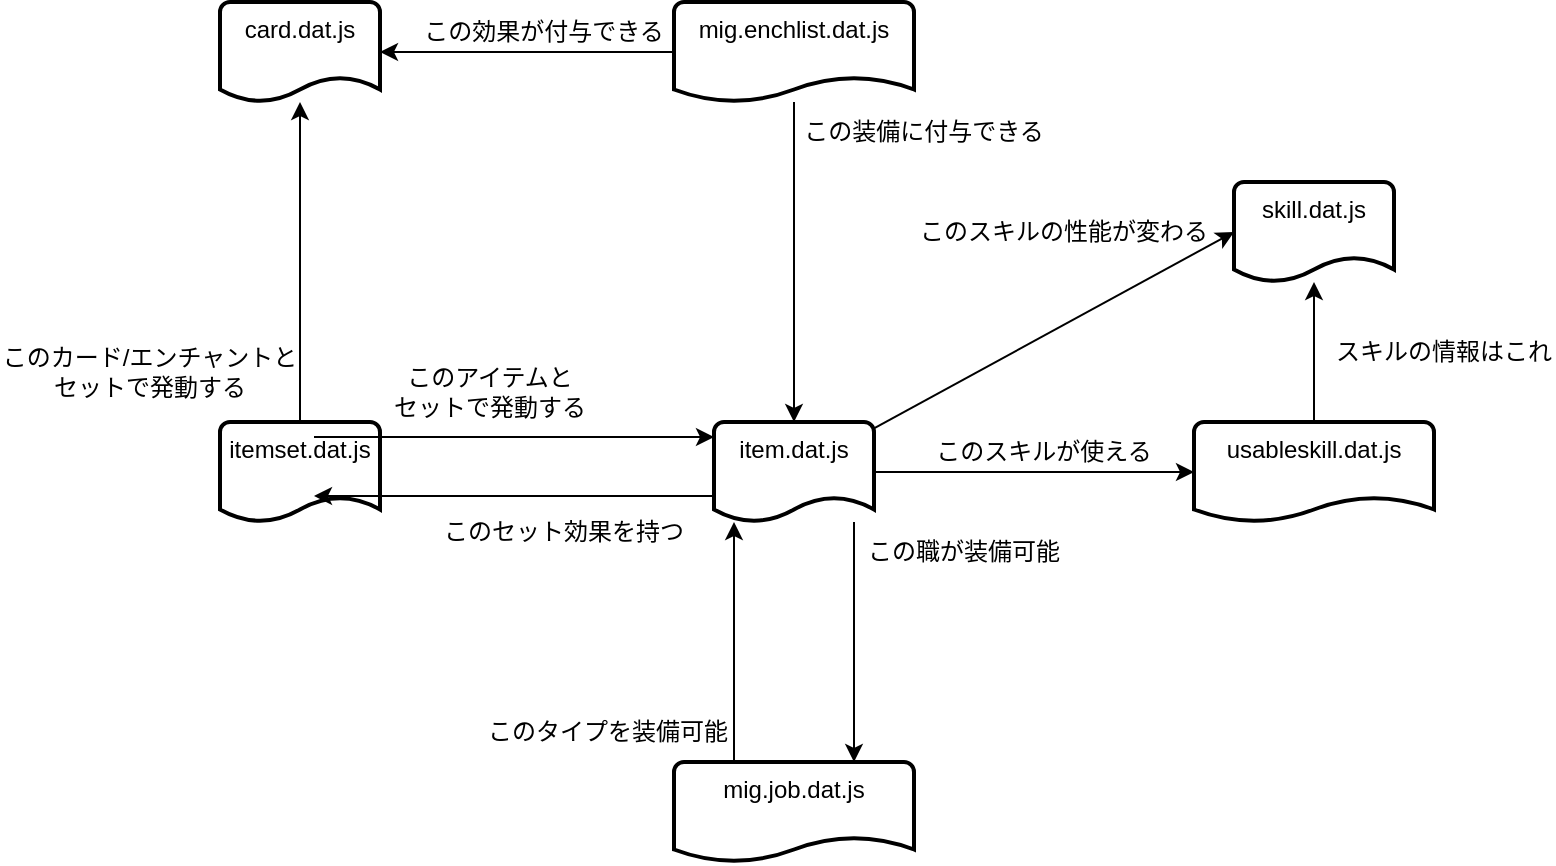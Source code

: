 <mxfile>
    <diagram name="ページ1" id="lIWD8rfaxodonx493o7T">
        <mxGraphModel dx="1090" dy="825" grid="1" gridSize="10" guides="1" tooltips="1" connect="1" arrows="1" fold="1" page="1" pageScale="1" pageWidth="827" pageHeight="1169" math="0" shadow="0">
            <root>
                <mxCell id="0"/>
                <mxCell id="1" parent="0"/>
                <mxCell id="XJWeRA6G3s2P3Jyl9n3Q-22" style="edgeStyle=orthogonalEdgeStyle;rounded=0;orthogonalLoop=1;jettySize=auto;html=1;" parent="1" edge="1">
                    <mxGeometry relative="1" as="geometry">
                        <mxPoint x="457" y="415" as="sourcePoint"/>
                        <mxPoint x="457" y="535" as="targetPoint"/>
                    </mxGeometry>
                </mxCell>
                <mxCell id="XJWeRA6G3s2P3Jyl9n3Q-1" value="item.dat.js" style="strokeWidth=2;html=1;shape=mxgraph.flowchart.document2;whiteSpace=wrap;size=0.25;verticalAlign=top;horizontal=1;" parent="1" vertex="1">
                    <mxGeometry x="387" y="365" width="80" height="50" as="geometry"/>
                </mxCell>
                <mxCell id="XJWeRA6G3s2P3Jyl9n3Q-16" style="edgeStyle=orthogonalEdgeStyle;rounded=0;orthogonalLoop=1;jettySize=auto;html=1;" parent="1" source="XJWeRA6G3s2P3Jyl9n3Q-2" target="XJWeRA6G3s2P3Jyl9n3Q-3" edge="1">
                    <mxGeometry relative="1" as="geometry"/>
                </mxCell>
                <mxCell id="XJWeRA6G3s2P3Jyl9n3Q-2" value="itemset.dat.js" style="strokeWidth=2;html=1;shape=mxgraph.flowchart.document2;whiteSpace=wrap;size=0.25;verticalAlign=top;horizontal=1;" parent="1" vertex="1">
                    <mxGeometry x="140" y="365" width="80" height="50" as="geometry"/>
                </mxCell>
                <mxCell id="XJWeRA6G3s2P3Jyl9n3Q-3" value="card.dat.js" style="strokeWidth=2;html=1;shape=mxgraph.flowchart.document2;whiteSpace=wrap;size=0.25;verticalAlign=top;horizontal=1;" parent="1" vertex="1">
                    <mxGeometry x="140" y="155" width="80" height="50" as="geometry"/>
                </mxCell>
                <mxCell id="XJWeRA6G3s2P3Jyl9n3Q-13" style="edgeStyle=orthogonalEdgeStyle;rounded=0;orthogonalLoop=1;jettySize=auto;html=1;" parent="1" source="XJWeRA6G3s2P3Jyl9n3Q-4" target="XJWeRA6G3s2P3Jyl9n3Q-1" edge="1">
                    <mxGeometry relative="1" as="geometry"/>
                </mxCell>
                <mxCell id="XJWeRA6G3s2P3Jyl9n3Q-14" style="edgeStyle=orthogonalEdgeStyle;rounded=0;orthogonalLoop=1;jettySize=auto;html=1;" parent="1" source="XJWeRA6G3s2P3Jyl9n3Q-4" target="XJWeRA6G3s2P3Jyl9n3Q-3" edge="1">
                    <mxGeometry relative="1" as="geometry"/>
                </mxCell>
                <mxCell id="XJWeRA6G3s2P3Jyl9n3Q-4" value="mig.enchlist.dat.js" style="strokeWidth=2;html=1;shape=mxgraph.flowchart.document2;whiteSpace=wrap;size=0.25;verticalAlign=top;horizontal=1;" parent="1" vertex="1">
                    <mxGeometry x="367" y="155" width="120" height="50" as="geometry"/>
                </mxCell>
                <mxCell id="XJWeRA6G3s2P3Jyl9n3Q-7" style="edgeStyle=orthogonalEdgeStyle;rounded=0;orthogonalLoop=1;jettySize=auto;html=1;" parent="1" source="XJWeRA6G3s2P3Jyl9n3Q-5" target="XJWeRA6G3s2P3Jyl9n3Q-6" edge="1">
                    <mxGeometry relative="1" as="geometry"/>
                </mxCell>
                <mxCell id="XJWeRA6G3s2P3Jyl9n3Q-5" value="usableskill.dat.js" style="strokeWidth=2;html=1;shape=mxgraph.flowchart.document2;whiteSpace=wrap;size=0.25;verticalAlign=top;horizontal=1;" parent="1" vertex="1">
                    <mxGeometry x="627" y="365" width="120" height="50" as="geometry"/>
                </mxCell>
                <mxCell id="XJWeRA6G3s2P3Jyl9n3Q-6" value="skill.dat.js" style="strokeWidth=2;html=1;shape=mxgraph.flowchart.document2;whiteSpace=wrap;size=0.25;verticalAlign=top;horizontal=1;" parent="1" vertex="1">
                    <mxGeometry x="647" y="245" width="80" height="50" as="geometry"/>
                </mxCell>
                <mxCell id="XJWeRA6G3s2P3Jyl9n3Q-8" style="rounded=0;orthogonalLoop=1;jettySize=auto;html=1;entryX=0;entryY=0.5;entryDx=0;entryDy=0;entryPerimeter=0;" parent="1" source="XJWeRA6G3s2P3Jyl9n3Q-1" target="XJWeRA6G3s2P3Jyl9n3Q-6" edge="1">
                    <mxGeometry relative="1" as="geometry"/>
                </mxCell>
                <mxCell id="XJWeRA6G3s2P3Jyl9n3Q-9" style="edgeStyle=orthogonalEdgeStyle;rounded=0;orthogonalLoop=1;jettySize=auto;html=1;entryX=0;entryY=0.5;entryDx=0;entryDy=0;entryPerimeter=0;" parent="1" source="XJWeRA6G3s2P3Jyl9n3Q-1" target="XJWeRA6G3s2P3Jyl9n3Q-5" edge="1">
                    <mxGeometry relative="1" as="geometry"/>
                </mxCell>
                <mxCell id="XJWeRA6G3s2P3Jyl9n3Q-17" value="mig.job.dat.js" style="strokeWidth=2;html=1;shape=mxgraph.flowchart.document2;whiteSpace=wrap;size=0.25;verticalAlign=top;horizontal=1;" parent="1" vertex="1">
                    <mxGeometry x="367" y="535" width="120" height="50" as="geometry"/>
                </mxCell>
                <mxCell id="XJWeRA6G3s2P3Jyl9n3Q-19" value="この職が装備可能" style="text;html=1;strokeColor=none;fillColor=none;align=center;verticalAlign=middle;whiteSpace=wrap;rounded=0;" parent="1" vertex="1">
                    <mxGeometry x="457" y="415" width="110" height="30" as="geometry"/>
                </mxCell>
                <mxCell id="XJWeRA6G3s2P3Jyl9n3Q-20" value="このタイプを装備可能" style="text;html=1;strokeColor=none;fillColor=none;align=center;verticalAlign=middle;whiteSpace=wrap;rounded=0;" parent="1" vertex="1">
                    <mxGeometry x="267" y="505" width="134" height="30" as="geometry"/>
                </mxCell>
                <mxCell id="XJWeRA6G3s2P3Jyl9n3Q-21" style="edgeStyle=orthogonalEdgeStyle;rounded=0;orthogonalLoop=1;jettySize=auto;html=1;exitX=0.25;exitY=0;exitDx=0;exitDy=0;exitPerimeter=0;" parent="1" source="XJWeRA6G3s2P3Jyl9n3Q-17" edge="1">
                    <mxGeometry relative="1" as="geometry">
                        <mxPoint x="397" y="415" as="targetPoint"/>
                    </mxGeometry>
                </mxCell>
                <mxCell id="XJWeRA6G3s2P3Jyl9n3Q-23" value="このスキルが使える" style="text;html=1;strokeColor=none;fillColor=none;align=center;verticalAlign=middle;whiteSpace=wrap;rounded=0;" parent="1" vertex="1">
                    <mxGeometry x="497" y="365" width="110" height="30" as="geometry"/>
                </mxCell>
                <mxCell id="XJWeRA6G3s2P3Jyl9n3Q-24" value="スキルの情報はこれ" style="text;html=1;strokeColor=none;fillColor=none;align=center;verticalAlign=middle;whiteSpace=wrap;rounded=0;" parent="1" vertex="1">
                    <mxGeometry x="697" y="315" width="110" height="30" as="geometry"/>
                </mxCell>
                <mxCell id="XJWeRA6G3s2P3Jyl9n3Q-25" value="このスキルの性能が変わる" style="text;html=1;strokeColor=none;fillColor=none;align=center;verticalAlign=middle;whiteSpace=wrap;rounded=0;" parent="1" vertex="1">
                    <mxGeometry x="487" y="255" width="150" height="30" as="geometry"/>
                </mxCell>
                <mxCell id="XJWeRA6G3s2P3Jyl9n3Q-26" value="この装備に付与できる" style="text;html=1;strokeColor=none;fillColor=none;align=center;verticalAlign=middle;whiteSpace=wrap;rounded=0;" parent="1" vertex="1">
                    <mxGeometry x="417" y="205" width="150" height="30" as="geometry"/>
                </mxCell>
                <mxCell id="XJWeRA6G3s2P3Jyl9n3Q-27" value="この効果が付与できる" style="text;html=1;strokeColor=none;fillColor=none;align=center;verticalAlign=middle;whiteSpace=wrap;rounded=0;" parent="1" vertex="1">
                    <mxGeometry x="227" y="155" width="150" height="30" as="geometry"/>
                </mxCell>
                <mxCell id="XJWeRA6G3s2P3Jyl9n3Q-28" value="このカード/エンチャントとセットで発動する" style="text;html=1;strokeColor=none;fillColor=none;align=center;verticalAlign=middle;whiteSpace=wrap;rounded=0;" parent="1" vertex="1">
                    <mxGeometry x="30" y="325" width="150" height="30" as="geometry"/>
                </mxCell>
                <mxCell id="XJWeRA6G3s2P3Jyl9n3Q-29" style="edgeStyle=orthogonalEdgeStyle;rounded=0;orthogonalLoop=1;jettySize=auto;html=1;entryX=0;entryY=0.5;entryDx=0;entryDy=0;entryPerimeter=0;" parent="1" edge="1">
                    <mxGeometry relative="1" as="geometry">
                        <mxPoint x="187" y="372.5" as="sourcePoint"/>
                        <mxPoint x="387" y="372.5" as="targetPoint"/>
                    </mxGeometry>
                </mxCell>
                <mxCell id="XJWeRA6G3s2P3Jyl9n3Q-30" value="このアイテムと&lt;br&gt;セットで発動する" style="text;html=1;strokeColor=none;fillColor=none;align=center;verticalAlign=middle;whiteSpace=wrap;rounded=0;" parent="1" vertex="1">
                    <mxGeometry x="200" y="335" width="150" height="30" as="geometry"/>
                </mxCell>
                <mxCell id="XJWeRA6G3s2P3Jyl9n3Q-31" style="edgeStyle=orthogonalEdgeStyle;rounded=0;orthogonalLoop=1;jettySize=auto;html=1;entryX=1;entryY=0.5;entryDx=0;entryDy=0;entryPerimeter=0;" parent="1" edge="1">
                    <mxGeometry relative="1" as="geometry">
                        <mxPoint x="387" y="402" as="sourcePoint"/>
                        <mxPoint x="187" y="402" as="targetPoint"/>
                    </mxGeometry>
                </mxCell>
                <mxCell id="XJWeRA6G3s2P3Jyl9n3Q-32" value="このセット効果を持つ" style="text;html=1;strokeColor=none;fillColor=none;align=center;verticalAlign=middle;whiteSpace=wrap;rounded=0;" parent="1" vertex="1">
                    <mxGeometry x="237" y="405" width="150" height="30" as="geometry"/>
                </mxCell>
            </root>
        </mxGraphModel>
    </diagram>
</mxfile>
